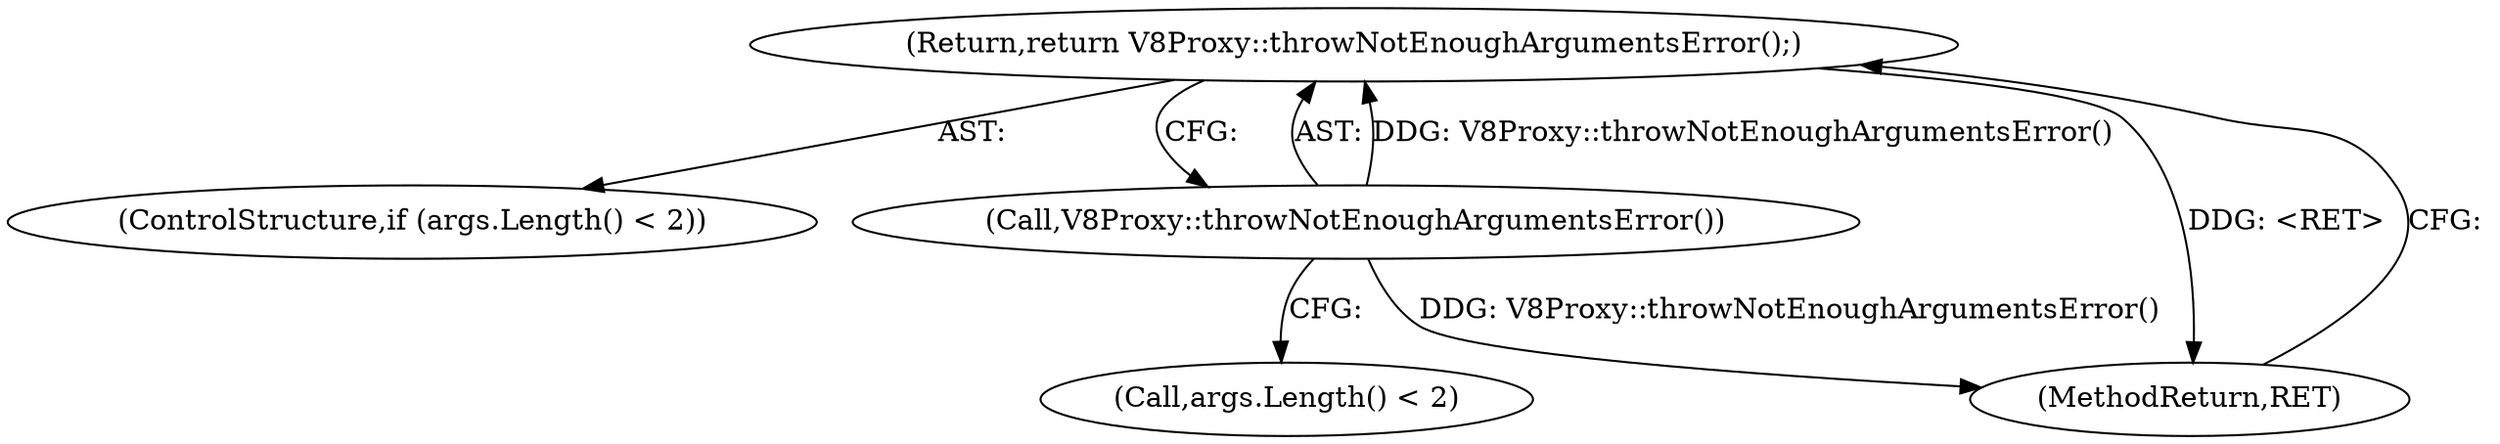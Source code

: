 digraph "1_Chrome_e9372a1bfd3588a80fcf49aa07321f0971dd6091_21@del" {
"1000109" [label="(Return,return V8Proxy::throwNotEnoughArgumentsError();)"];
"1000110" [label="(Call,V8Proxy::throwNotEnoughArgumentsError())"];
"1000110" [label="(Call,V8Proxy::throwNotEnoughArgumentsError())"];
"1000106" [label="(Call,args.Length() < 2)"];
"1000105" [label="(ControlStructure,if (args.Length() < 2))"];
"1000109" [label="(Return,return V8Proxy::throwNotEnoughArgumentsError();)"];
"1000140" [label="(MethodReturn,RET)"];
"1000109" -> "1000105"  [label="AST: "];
"1000109" -> "1000110"  [label="CFG: "];
"1000110" -> "1000109"  [label="AST: "];
"1000140" -> "1000109"  [label="CFG: "];
"1000109" -> "1000140"  [label="DDG: <RET>"];
"1000110" -> "1000109"  [label="DDG: V8Proxy::throwNotEnoughArgumentsError()"];
"1000110" -> "1000106"  [label="CFG: "];
"1000110" -> "1000140"  [label="DDG: V8Proxy::throwNotEnoughArgumentsError()"];
}
